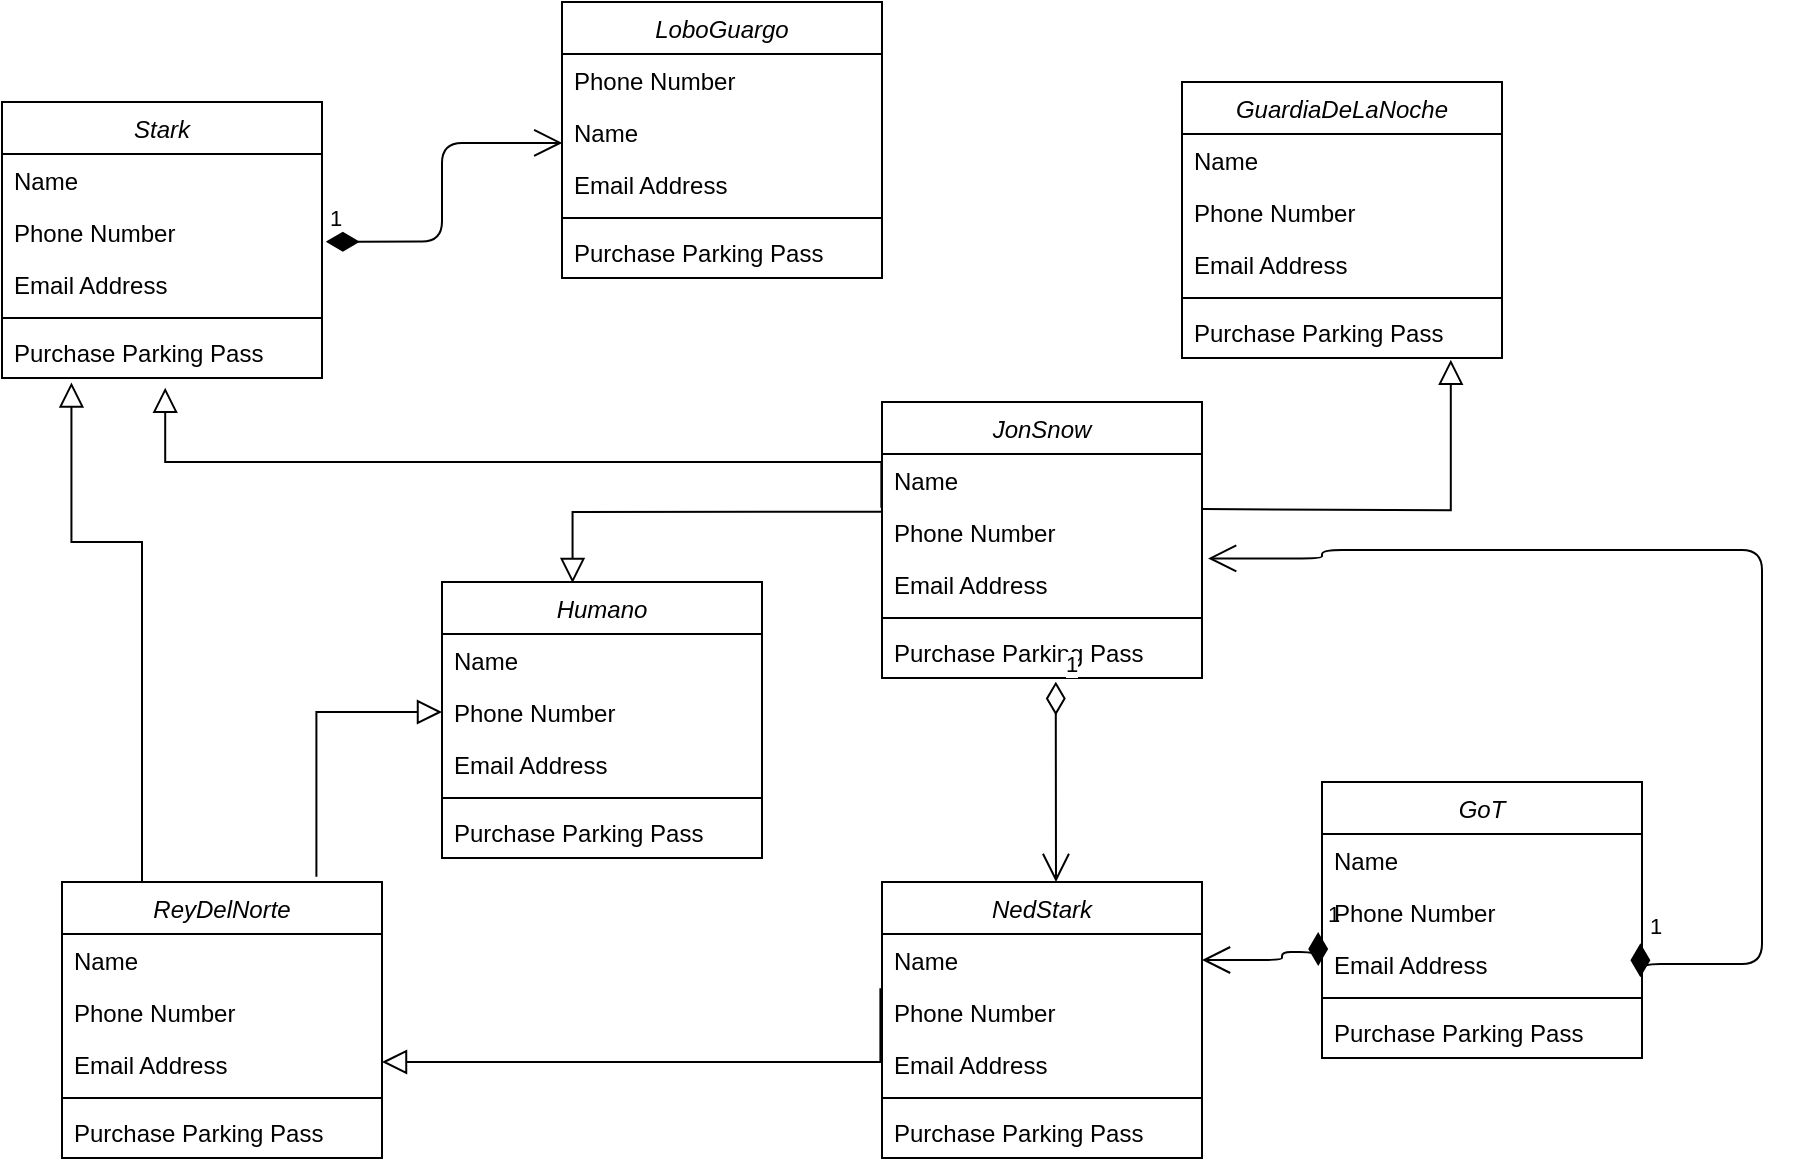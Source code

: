 <mxfile version="13.6.6" type="github">
  <diagram id="C5RBs43oDa-KdzZeNtuy" name="Page-1">
    <mxGraphModel dx="1038" dy="580" grid="1" gridSize="10" guides="1" tooltips="1" connect="1" arrows="1" fold="1" page="1" pageScale="1" pageWidth="827" pageHeight="1169" math="0" shadow="0">
      <root>
        <mxCell id="WIyWlLk6GJQsqaUBKTNV-0" />
        <mxCell id="WIyWlLk6GJQsqaUBKTNV-1" parent="WIyWlLk6GJQsqaUBKTNV-0" />
        <mxCell id="zkfFHV4jXpPFQw0GAbJ--12" value="" style="endArrow=block;endSize=10;endFill=0;shadow=0;strokeWidth=1;rounded=0;edgeStyle=elbowEdgeStyle;elbow=vertical;exitX=0.795;exitY=-0.019;exitDx=0;exitDy=0;entryX=0;entryY=0.5;entryDx=0;entryDy=0;exitPerimeter=0;" parent="WIyWlLk6GJQsqaUBKTNV-1" source="v9FpdA5-NVHmIm3Xt7HI-14" target="zkfFHV4jXpPFQw0GAbJ--2" edge="1">
          <mxGeometry width="160" relative="1" as="geometry">
            <mxPoint x="210" y="358.58" as="sourcePoint" />
            <mxPoint x="340" y="358.58" as="targetPoint" />
            <Array as="points">
              <mxPoint x="180" y="855" />
            </Array>
          </mxGeometry>
        </mxCell>
        <mxCell id="v9FpdA5-NVHmIm3Xt7HI-50" value="1" style="endArrow=open;html=1;endSize=12;startArrow=diamondThin;startSize=14;startFill=1;edgeStyle=orthogonalEdgeStyle;align=left;verticalAlign=bottom;exitX=0.995;exitY=0.1;exitDx=0;exitDy=0;exitPerimeter=0;entryX=1.019;entryY=0.008;entryDx=0;entryDy=0;entryPerimeter=0;" edge="1" parent="WIyWlLk6GJQsqaUBKTNV-1" source="v9FpdA5-NVHmIm3Xt7HI-35" target="v9FpdA5-NVHmIm3Xt7HI-41">
          <mxGeometry x="-1" y="3" relative="1" as="geometry">
            <mxPoint x="260" y="820" as="sourcePoint" />
            <mxPoint x="420" y="820" as="targetPoint" />
            <Array as="points">
              <mxPoint x="880" y="981" />
              <mxPoint x="880" y="774" />
              <mxPoint x="660" y="774" />
              <mxPoint x="660" y="778" />
            </Array>
          </mxGeometry>
        </mxCell>
        <mxCell id="v9FpdA5-NVHmIm3Xt7HI-38" value="JonSnow" style="swimlane;fontStyle=2;align=center;verticalAlign=top;childLayout=stackLayout;horizontal=1;startSize=26;horizontalStack=0;resizeParent=1;resizeLast=0;collapsible=1;marginBottom=0;rounded=0;shadow=0;strokeWidth=1;" vertex="1" parent="WIyWlLk6GJQsqaUBKTNV-1">
          <mxGeometry x="440" y="700" width="160" height="138" as="geometry">
            <mxRectangle x="230" y="140" width="160" height="26" as="alternateBounds" />
          </mxGeometry>
        </mxCell>
        <mxCell id="v9FpdA5-NVHmIm3Xt7HI-39" value="Name" style="text;align=left;verticalAlign=top;spacingLeft=4;spacingRight=4;overflow=hidden;rotatable=0;points=[[0,0.5],[1,0.5]];portConstraint=eastwest;" vertex="1" parent="v9FpdA5-NVHmIm3Xt7HI-38">
          <mxGeometry y="26" width="160" height="26" as="geometry" />
        </mxCell>
        <mxCell id="v9FpdA5-NVHmIm3Xt7HI-40" value="Phone Number" style="text;align=left;verticalAlign=top;spacingLeft=4;spacingRight=4;overflow=hidden;rotatable=0;points=[[0,0.5],[1,0.5]];portConstraint=eastwest;rounded=0;shadow=0;html=0;" vertex="1" parent="v9FpdA5-NVHmIm3Xt7HI-38">
          <mxGeometry y="52" width="160" height="26" as="geometry" />
        </mxCell>
        <mxCell id="v9FpdA5-NVHmIm3Xt7HI-41" value="Email Address" style="text;align=left;verticalAlign=top;spacingLeft=4;spacingRight=4;overflow=hidden;rotatable=0;points=[[0,0.5],[1,0.5]];portConstraint=eastwest;rounded=0;shadow=0;html=0;" vertex="1" parent="v9FpdA5-NVHmIm3Xt7HI-38">
          <mxGeometry y="78" width="160" height="26" as="geometry" />
        </mxCell>
        <mxCell id="v9FpdA5-NVHmIm3Xt7HI-42" value="" style="line;html=1;strokeWidth=1;align=left;verticalAlign=middle;spacingTop=-1;spacingLeft=3;spacingRight=3;rotatable=0;labelPosition=right;points=[];portConstraint=eastwest;" vertex="1" parent="v9FpdA5-NVHmIm3Xt7HI-38">
          <mxGeometry y="104" width="160" height="8" as="geometry" />
        </mxCell>
        <mxCell id="v9FpdA5-NVHmIm3Xt7HI-43" value="Purchase Parking Pass" style="text;align=left;verticalAlign=top;spacingLeft=4;spacingRight=4;overflow=hidden;rotatable=0;points=[[0,0.5],[1,0.5]];portConstraint=eastwest;" vertex="1" parent="v9FpdA5-NVHmIm3Xt7HI-38">
          <mxGeometry y="112" width="160" height="26" as="geometry" />
        </mxCell>
        <mxCell id="v9FpdA5-NVHmIm3Xt7HI-51" value="1" style="endArrow=open;html=1;endSize=12;startArrow=diamondThin;startSize=14;startFill=1;edgeStyle=orthogonalEdgeStyle;align=left;verticalAlign=bottom;exitX=-0.012;exitY=-0.115;exitDx=0;exitDy=0;exitPerimeter=0;" edge="1" parent="WIyWlLk6GJQsqaUBKTNV-1" source="v9FpdA5-NVHmIm3Xt7HI-35" target="v9FpdA5-NVHmIm3Xt7HI-45">
          <mxGeometry x="-1" y="3" relative="1" as="geometry">
            <mxPoint x="190.0" y="820.0" as="sourcePoint" />
            <mxPoint x="640" y="1180" as="targetPoint" />
            <Array as="points">
              <mxPoint x="640" y="975" />
              <mxPoint x="640" y="979" />
            </Array>
          </mxGeometry>
        </mxCell>
        <mxCell id="v9FpdA5-NVHmIm3Xt7HI-44" value="NedStark" style="swimlane;fontStyle=2;align=center;verticalAlign=top;childLayout=stackLayout;horizontal=1;startSize=26;horizontalStack=0;resizeParent=1;resizeLast=0;collapsible=1;marginBottom=0;rounded=0;shadow=0;strokeWidth=1;" vertex="1" parent="WIyWlLk6GJQsqaUBKTNV-1">
          <mxGeometry x="440" y="940" width="160" height="138" as="geometry">
            <mxRectangle x="230" y="140" width="160" height="26" as="alternateBounds" />
          </mxGeometry>
        </mxCell>
        <mxCell id="v9FpdA5-NVHmIm3Xt7HI-45" value="Name" style="text;align=left;verticalAlign=top;spacingLeft=4;spacingRight=4;overflow=hidden;rotatable=0;points=[[0,0.5],[1,0.5]];portConstraint=eastwest;" vertex="1" parent="v9FpdA5-NVHmIm3Xt7HI-44">
          <mxGeometry y="26" width="160" height="26" as="geometry" />
        </mxCell>
        <mxCell id="v9FpdA5-NVHmIm3Xt7HI-46" value="Phone Number" style="text;align=left;verticalAlign=top;spacingLeft=4;spacingRight=4;overflow=hidden;rotatable=0;points=[[0,0.5],[1,0.5]];portConstraint=eastwest;rounded=0;shadow=0;html=0;" vertex="1" parent="v9FpdA5-NVHmIm3Xt7HI-44">
          <mxGeometry y="52" width="160" height="26" as="geometry" />
        </mxCell>
        <mxCell id="v9FpdA5-NVHmIm3Xt7HI-47" value="Email Address" style="text;align=left;verticalAlign=top;spacingLeft=4;spacingRight=4;overflow=hidden;rotatable=0;points=[[0,0.5],[1,0.5]];portConstraint=eastwest;rounded=0;shadow=0;html=0;" vertex="1" parent="v9FpdA5-NVHmIm3Xt7HI-44">
          <mxGeometry y="78" width="160" height="26" as="geometry" />
        </mxCell>
        <mxCell id="v9FpdA5-NVHmIm3Xt7HI-48" value="" style="line;html=1;strokeWidth=1;align=left;verticalAlign=middle;spacingTop=-1;spacingLeft=3;spacingRight=3;rotatable=0;labelPosition=right;points=[];portConstraint=eastwest;" vertex="1" parent="v9FpdA5-NVHmIm3Xt7HI-44">
          <mxGeometry y="104" width="160" height="8" as="geometry" />
        </mxCell>
        <mxCell id="v9FpdA5-NVHmIm3Xt7HI-49" value="Purchase Parking Pass" style="text;align=left;verticalAlign=top;spacingLeft=4;spacingRight=4;overflow=hidden;rotatable=0;points=[[0,0.5],[1,0.5]];portConstraint=eastwest;" vertex="1" parent="v9FpdA5-NVHmIm3Xt7HI-44">
          <mxGeometry y="112" width="160" height="26" as="geometry" />
        </mxCell>
        <mxCell id="v9FpdA5-NVHmIm3Xt7HI-53" value="1" style="endArrow=open;html=1;endSize=12;startArrow=diamondThin;startSize=14;startFill=0;edgeStyle=orthogonalEdgeStyle;align=left;verticalAlign=bottom;exitX=0.543;exitY=1.07;exitDx=0;exitDy=0;exitPerimeter=0;" edge="1" parent="WIyWlLk6GJQsqaUBKTNV-1" source="v9FpdA5-NVHmIm3Xt7HI-43">
          <mxGeometry x="-1" y="3" relative="1" as="geometry">
            <mxPoint x="510" y="870" as="sourcePoint" />
            <mxPoint x="527" y="940" as="targetPoint" />
            <Array as="points">
              <mxPoint x="527" y="860" />
              <mxPoint x="527" y="940" />
            </Array>
          </mxGeometry>
        </mxCell>
        <mxCell id="v9FpdA5-NVHmIm3Xt7HI-54" value="1" style="endArrow=open;html=1;endSize=12;startArrow=diamondThin;startSize=14;startFill=1;edgeStyle=orthogonalEdgeStyle;align=left;verticalAlign=bottom;exitX=1.012;exitY=0.686;exitDx=0;exitDy=0;exitPerimeter=0;entryX=0.001;entryY=0.711;entryDx=0;entryDy=0;entryPerimeter=0;" edge="1" parent="WIyWlLk6GJQsqaUBKTNV-1" source="v9FpdA5-NVHmIm3Xt7HI-9" target="v9FpdA5-NVHmIm3Xt7HI-2">
          <mxGeometry x="-1" y="3" relative="1" as="geometry">
            <mxPoint x="210" y="616.41" as="sourcePoint" />
            <mxPoint x="370" y="616.41" as="targetPoint" />
          </mxGeometry>
        </mxCell>
        <mxCell id="v9FpdA5-NVHmIm3Xt7HI-56" value="" style="endArrow=block;endSize=10;endFill=0;shadow=0;strokeWidth=1;rounded=0;edgeStyle=elbowEdgeStyle;elbow=vertical;exitX=0.25;exitY=0;exitDx=0;exitDy=0;entryX=0.217;entryY=1.085;entryDx=0;entryDy=0;entryPerimeter=0;" edge="1" parent="WIyWlLk6GJQsqaUBKTNV-1" source="v9FpdA5-NVHmIm3Xt7HI-14" target="v9FpdA5-NVHmIm3Xt7HI-12">
          <mxGeometry width="160" relative="1" as="geometry">
            <mxPoint y="480" as="sourcePoint" />
            <mxPoint x="137" y="710" as="targetPoint" />
            <Array as="points">
              <mxPoint y="770" />
            </Array>
          </mxGeometry>
        </mxCell>
        <mxCell id="v9FpdA5-NVHmIm3Xt7HI-57" value="" style="endArrow=block;endSize=10;endFill=0;shadow=0;strokeWidth=1;rounded=0;edgeStyle=elbowEdgeStyle;elbow=vertical;entryX=0.408;entryY=0.004;entryDx=0;entryDy=0;exitX=-0.002;exitY=0.109;exitDx=0;exitDy=0;exitPerimeter=0;entryPerimeter=0;" edge="1" parent="WIyWlLk6GJQsqaUBKTNV-1" source="v9FpdA5-NVHmIm3Xt7HI-40" target="zkfFHV4jXpPFQw0GAbJ--0">
          <mxGeometry width="160" relative="1" as="geometry">
            <mxPoint x="400" y="740" as="sourcePoint" />
            <mxPoint x="400" y="500" as="targetPoint" />
            <Array as="points">
              <mxPoint x="410" y="755" />
            </Array>
          </mxGeometry>
        </mxCell>
        <mxCell id="v9FpdA5-NVHmIm3Xt7HI-58" value="" style="endArrow=block;endSize=10;endFill=0;shadow=0;strokeWidth=1;rounded=0;edgeStyle=elbowEdgeStyle;elbow=vertical;entryX=0.51;entryY=1.186;entryDx=0;entryDy=0;entryPerimeter=0;exitX=-0.002;exitY=0.032;exitDx=0;exitDy=0;exitPerimeter=0;" edge="1" parent="WIyWlLk6GJQsqaUBKTNV-1" source="v9FpdA5-NVHmIm3Xt7HI-40" target="v9FpdA5-NVHmIm3Xt7HI-12">
          <mxGeometry width="160" relative="1" as="geometry">
            <mxPoint x="400" y="754" as="sourcePoint" />
            <mxPoint x="210" y="700" as="targetPoint" />
            <Array as="points">
              <mxPoint x="310" y="730" />
            </Array>
          </mxGeometry>
        </mxCell>
        <mxCell id="v9FpdA5-NVHmIm3Xt7HI-60" value="" style="endArrow=block;endSize=10;endFill=0;shadow=0;strokeWidth=1;rounded=0;edgeStyle=elbowEdgeStyle;elbow=vertical;entryX=0.84;entryY=1.032;entryDx=0;entryDy=0;exitX=1.002;exitY=0.058;exitDx=0;exitDy=0;exitPerimeter=0;entryPerimeter=0;" edge="1" parent="WIyWlLk6GJQsqaUBKTNV-1" source="v9FpdA5-NVHmIm3Xt7HI-40" target="v9FpdA5-NVHmIm3Xt7HI-31">
          <mxGeometry width="160" relative="1" as="geometry">
            <mxPoint x="766" y="754.004" as="sourcePoint" />
            <mxPoint x="750" y="430.004" as="targetPoint" />
            <Array as="points">
              <mxPoint x="736.32" y="754.17" />
            </Array>
          </mxGeometry>
        </mxCell>
        <mxCell id="v9FpdA5-NVHmIm3Xt7HI-61" value="" style="endArrow=block;endSize=10;endFill=0;shadow=0;strokeWidth=1;rounded=0;edgeStyle=elbowEdgeStyle;elbow=vertical;exitX=-0.005;exitY=0.041;exitDx=0;exitDy=0;exitPerimeter=0;entryX=1;entryY=0.462;entryDx=0;entryDy=0;entryPerimeter=0;" edge="1" parent="WIyWlLk6GJQsqaUBKTNV-1" source="v9FpdA5-NVHmIm3Xt7HI-46" target="v9FpdA5-NVHmIm3Xt7HI-17">
          <mxGeometry width="160" relative="1" as="geometry">
            <mxPoint x="276.0" y="854.004" as="sourcePoint" />
            <mxPoint x="240" y="1020" as="targetPoint" />
            <Array as="points">
              <mxPoint x="320" y="1030" />
            </Array>
          </mxGeometry>
        </mxCell>
        <mxCell id="v9FpdA5-NVHmIm3Xt7HI-26" value="GuardiaDeLaNoche" style="swimlane;fontStyle=2;align=center;verticalAlign=top;childLayout=stackLayout;horizontal=1;startSize=26;horizontalStack=0;resizeParent=1;resizeLast=0;collapsible=1;marginBottom=0;rounded=0;shadow=0;strokeWidth=1;" vertex="1" parent="WIyWlLk6GJQsqaUBKTNV-1">
          <mxGeometry x="590" y="540" width="160" height="138" as="geometry">
            <mxRectangle x="230" y="140" width="160" height="26" as="alternateBounds" />
          </mxGeometry>
        </mxCell>
        <mxCell id="v9FpdA5-NVHmIm3Xt7HI-27" value="Name" style="text;align=left;verticalAlign=top;spacingLeft=4;spacingRight=4;overflow=hidden;rotatable=0;points=[[0,0.5],[1,0.5]];portConstraint=eastwest;" vertex="1" parent="v9FpdA5-NVHmIm3Xt7HI-26">
          <mxGeometry y="26" width="160" height="26" as="geometry" />
        </mxCell>
        <mxCell id="v9FpdA5-NVHmIm3Xt7HI-28" value="Phone Number" style="text;align=left;verticalAlign=top;spacingLeft=4;spacingRight=4;overflow=hidden;rotatable=0;points=[[0,0.5],[1,0.5]];portConstraint=eastwest;rounded=0;shadow=0;html=0;" vertex="1" parent="v9FpdA5-NVHmIm3Xt7HI-26">
          <mxGeometry y="52" width="160" height="26" as="geometry" />
        </mxCell>
        <mxCell id="v9FpdA5-NVHmIm3Xt7HI-29" value="Email Address" style="text;align=left;verticalAlign=top;spacingLeft=4;spacingRight=4;overflow=hidden;rotatable=0;points=[[0,0.5],[1,0.5]];portConstraint=eastwest;rounded=0;shadow=0;html=0;" vertex="1" parent="v9FpdA5-NVHmIm3Xt7HI-26">
          <mxGeometry y="78" width="160" height="26" as="geometry" />
        </mxCell>
        <mxCell id="v9FpdA5-NVHmIm3Xt7HI-30" value="" style="line;html=1;strokeWidth=1;align=left;verticalAlign=middle;spacingTop=-1;spacingLeft=3;spacingRight=3;rotatable=0;labelPosition=right;points=[];portConstraint=eastwest;" vertex="1" parent="v9FpdA5-NVHmIm3Xt7HI-26">
          <mxGeometry y="104" width="160" height="8" as="geometry" />
        </mxCell>
        <mxCell id="v9FpdA5-NVHmIm3Xt7HI-31" value="Purchase Parking Pass" style="text;align=left;verticalAlign=top;spacingLeft=4;spacingRight=4;overflow=hidden;rotatable=0;points=[[0,0.5],[1,0.5]];portConstraint=eastwest;" vertex="1" parent="v9FpdA5-NVHmIm3Xt7HI-26">
          <mxGeometry y="112" width="160" height="26" as="geometry" />
        </mxCell>
        <mxCell id="v9FpdA5-NVHmIm3Xt7HI-14" value="ReyDelNorte" style="swimlane;fontStyle=2;align=center;verticalAlign=top;childLayout=stackLayout;horizontal=1;startSize=26;horizontalStack=0;resizeParent=1;resizeLast=0;collapsible=1;marginBottom=0;rounded=0;shadow=0;strokeWidth=1;" vertex="1" parent="WIyWlLk6GJQsqaUBKTNV-1">
          <mxGeometry x="30" y="940" width="160" height="138" as="geometry">
            <mxRectangle x="230" y="140" width="160" height="26" as="alternateBounds" />
          </mxGeometry>
        </mxCell>
        <mxCell id="v9FpdA5-NVHmIm3Xt7HI-15" value="Name" style="text;align=left;verticalAlign=top;spacingLeft=4;spacingRight=4;overflow=hidden;rotatable=0;points=[[0,0.5],[1,0.5]];portConstraint=eastwest;" vertex="1" parent="v9FpdA5-NVHmIm3Xt7HI-14">
          <mxGeometry y="26" width="160" height="26" as="geometry" />
        </mxCell>
        <mxCell id="v9FpdA5-NVHmIm3Xt7HI-16" value="Phone Number" style="text;align=left;verticalAlign=top;spacingLeft=4;spacingRight=4;overflow=hidden;rotatable=0;points=[[0,0.5],[1,0.5]];portConstraint=eastwest;rounded=0;shadow=0;html=0;" vertex="1" parent="v9FpdA5-NVHmIm3Xt7HI-14">
          <mxGeometry y="52" width="160" height="26" as="geometry" />
        </mxCell>
        <mxCell id="v9FpdA5-NVHmIm3Xt7HI-17" value="Email Address" style="text;align=left;verticalAlign=top;spacingLeft=4;spacingRight=4;overflow=hidden;rotatable=0;points=[[0,0.5],[1,0.5]];portConstraint=eastwest;rounded=0;shadow=0;html=0;" vertex="1" parent="v9FpdA5-NVHmIm3Xt7HI-14">
          <mxGeometry y="78" width="160" height="26" as="geometry" />
        </mxCell>
        <mxCell id="v9FpdA5-NVHmIm3Xt7HI-18" value="" style="line;html=1;strokeWidth=1;align=left;verticalAlign=middle;spacingTop=-1;spacingLeft=3;spacingRight=3;rotatable=0;labelPosition=right;points=[];portConstraint=eastwest;" vertex="1" parent="v9FpdA5-NVHmIm3Xt7HI-14">
          <mxGeometry y="104" width="160" height="8" as="geometry" />
        </mxCell>
        <mxCell id="v9FpdA5-NVHmIm3Xt7HI-19" value="Purchase Parking Pass" style="text;align=left;verticalAlign=top;spacingLeft=4;spacingRight=4;overflow=hidden;rotatable=0;points=[[0,0.5],[1,0.5]];portConstraint=eastwest;" vertex="1" parent="v9FpdA5-NVHmIm3Xt7HI-14">
          <mxGeometry y="112" width="160" height="26" as="geometry" />
        </mxCell>
        <mxCell id="zkfFHV4jXpPFQw0GAbJ--0" value="Humano" style="swimlane;fontStyle=2;align=center;verticalAlign=top;childLayout=stackLayout;horizontal=1;startSize=26;horizontalStack=0;resizeParent=1;resizeLast=0;collapsible=1;marginBottom=0;rounded=0;shadow=0;strokeWidth=1;" parent="WIyWlLk6GJQsqaUBKTNV-1" vertex="1">
          <mxGeometry x="220" y="790" width="160" height="138" as="geometry">
            <mxRectangle x="230" y="140" width="160" height="26" as="alternateBounds" />
          </mxGeometry>
        </mxCell>
        <mxCell id="zkfFHV4jXpPFQw0GAbJ--1" value="Name" style="text;align=left;verticalAlign=top;spacingLeft=4;spacingRight=4;overflow=hidden;rotatable=0;points=[[0,0.5],[1,0.5]];portConstraint=eastwest;" parent="zkfFHV4jXpPFQw0GAbJ--0" vertex="1">
          <mxGeometry y="26" width="160" height="26" as="geometry" />
        </mxCell>
        <mxCell id="zkfFHV4jXpPFQw0GAbJ--2" value="Phone Number" style="text;align=left;verticalAlign=top;spacingLeft=4;spacingRight=4;overflow=hidden;rotatable=0;points=[[0,0.5],[1,0.5]];portConstraint=eastwest;rounded=0;shadow=0;html=0;" parent="zkfFHV4jXpPFQw0GAbJ--0" vertex="1">
          <mxGeometry y="52" width="160" height="26" as="geometry" />
        </mxCell>
        <mxCell id="zkfFHV4jXpPFQw0GAbJ--3" value="Email Address" style="text;align=left;verticalAlign=top;spacingLeft=4;spacingRight=4;overflow=hidden;rotatable=0;points=[[0,0.5],[1,0.5]];portConstraint=eastwest;rounded=0;shadow=0;html=0;" parent="zkfFHV4jXpPFQw0GAbJ--0" vertex="1">
          <mxGeometry y="78" width="160" height="26" as="geometry" />
        </mxCell>
        <mxCell id="zkfFHV4jXpPFQw0GAbJ--4" value="" style="line;html=1;strokeWidth=1;align=left;verticalAlign=middle;spacingTop=-1;spacingLeft=3;spacingRight=3;rotatable=0;labelPosition=right;points=[];portConstraint=eastwest;" parent="zkfFHV4jXpPFQw0GAbJ--0" vertex="1">
          <mxGeometry y="104" width="160" height="8" as="geometry" />
        </mxCell>
        <mxCell id="zkfFHV4jXpPFQw0GAbJ--5" value="Purchase Parking Pass" style="text;align=left;verticalAlign=top;spacingLeft=4;spacingRight=4;overflow=hidden;rotatable=0;points=[[0,0.5],[1,0.5]];portConstraint=eastwest;" parent="zkfFHV4jXpPFQw0GAbJ--0" vertex="1">
          <mxGeometry y="112" width="160" height="26" as="geometry" />
        </mxCell>
        <mxCell id="v9FpdA5-NVHmIm3Xt7HI-7" value="Stark" style="swimlane;fontStyle=2;align=center;verticalAlign=top;childLayout=stackLayout;horizontal=1;startSize=26;horizontalStack=0;resizeParent=1;resizeLast=0;collapsible=1;marginBottom=0;rounded=0;shadow=0;strokeWidth=1;" vertex="1" parent="WIyWlLk6GJQsqaUBKTNV-1">
          <mxGeometry y="550" width="160" height="138" as="geometry">
            <mxRectangle x="230" y="140" width="160" height="26" as="alternateBounds" />
          </mxGeometry>
        </mxCell>
        <mxCell id="v9FpdA5-NVHmIm3Xt7HI-8" value="Name" style="text;align=left;verticalAlign=top;spacingLeft=4;spacingRight=4;overflow=hidden;rotatable=0;points=[[0,0.5],[1,0.5]];portConstraint=eastwest;" vertex="1" parent="v9FpdA5-NVHmIm3Xt7HI-7">
          <mxGeometry y="26" width="160" height="26" as="geometry" />
        </mxCell>
        <mxCell id="v9FpdA5-NVHmIm3Xt7HI-9" value="Phone Number" style="text;align=left;verticalAlign=top;spacingLeft=4;spacingRight=4;overflow=hidden;rotatable=0;points=[[0,0.5],[1,0.5]];portConstraint=eastwest;rounded=0;shadow=0;html=0;" vertex="1" parent="v9FpdA5-NVHmIm3Xt7HI-7">
          <mxGeometry y="52" width="160" height="26" as="geometry" />
        </mxCell>
        <mxCell id="v9FpdA5-NVHmIm3Xt7HI-10" value="Email Address" style="text;align=left;verticalAlign=top;spacingLeft=4;spacingRight=4;overflow=hidden;rotatable=0;points=[[0,0.5],[1,0.5]];portConstraint=eastwest;rounded=0;shadow=0;html=0;" vertex="1" parent="v9FpdA5-NVHmIm3Xt7HI-7">
          <mxGeometry y="78" width="160" height="26" as="geometry" />
        </mxCell>
        <mxCell id="v9FpdA5-NVHmIm3Xt7HI-11" value="" style="line;html=1;strokeWidth=1;align=left;verticalAlign=middle;spacingTop=-1;spacingLeft=3;spacingRight=3;rotatable=0;labelPosition=right;points=[];portConstraint=eastwest;" vertex="1" parent="v9FpdA5-NVHmIm3Xt7HI-7">
          <mxGeometry y="104" width="160" height="8" as="geometry" />
        </mxCell>
        <mxCell id="v9FpdA5-NVHmIm3Xt7HI-12" value="Purchase Parking Pass" style="text;align=left;verticalAlign=top;spacingLeft=4;spacingRight=4;overflow=hidden;rotatable=0;points=[[0,0.5],[1,0.5]];portConstraint=eastwest;" vertex="1" parent="v9FpdA5-NVHmIm3Xt7HI-7">
          <mxGeometry y="112" width="160" height="26" as="geometry" />
        </mxCell>
        <mxCell id="v9FpdA5-NVHmIm3Xt7HI-1" value="LoboGuargo" style="swimlane;fontStyle=2;align=center;verticalAlign=top;childLayout=stackLayout;horizontal=1;startSize=26;horizontalStack=0;resizeParent=1;resizeLast=0;collapsible=1;marginBottom=0;rounded=0;shadow=0;strokeWidth=1;" vertex="1" parent="WIyWlLk6GJQsqaUBKTNV-1">
          <mxGeometry x="280" y="500" width="160" height="138" as="geometry">
            <mxRectangle x="230" y="140" width="160" height="26" as="alternateBounds" />
          </mxGeometry>
        </mxCell>
        <mxCell id="v9FpdA5-NVHmIm3Xt7HI-3" value="Phone Number" style="text;align=left;verticalAlign=top;spacingLeft=4;spacingRight=4;overflow=hidden;rotatable=0;points=[[0,0.5],[1,0.5]];portConstraint=eastwest;rounded=0;shadow=0;html=0;" vertex="1" parent="v9FpdA5-NVHmIm3Xt7HI-1">
          <mxGeometry y="26" width="160" height="26" as="geometry" />
        </mxCell>
        <mxCell id="v9FpdA5-NVHmIm3Xt7HI-2" value="Name" style="text;align=left;verticalAlign=top;spacingLeft=4;spacingRight=4;overflow=hidden;rotatable=0;points=[[0,0.5],[1,0.5]];portConstraint=eastwest;" vertex="1" parent="v9FpdA5-NVHmIm3Xt7HI-1">
          <mxGeometry y="52" width="160" height="26" as="geometry" />
        </mxCell>
        <mxCell id="v9FpdA5-NVHmIm3Xt7HI-4" value="Email Address" style="text;align=left;verticalAlign=top;spacingLeft=4;spacingRight=4;overflow=hidden;rotatable=0;points=[[0,0.5],[1,0.5]];portConstraint=eastwest;rounded=0;shadow=0;html=0;" vertex="1" parent="v9FpdA5-NVHmIm3Xt7HI-1">
          <mxGeometry y="78" width="160" height="26" as="geometry" />
        </mxCell>
        <mxCell id="v9FpdA5-NVHmIm3Xt7HI-5" value="" style="line;html=1;strokeWidth=1;align=left;verticalAlign=middle;spacingTop=-1;spacingLeft=3;spacingRight=3;rotatable=0;labelPosition=right;points=[];portConstraint=eastwest;" vertex="1" parent="v9FpdA5-NVHmIm3Xt7HI-1">
          <mxGeometry y="104" width="160" height="8" as="geometry" />
        </mxCell>
        <mxCell id="v9FpdA5-NVHmIm3Xt7HI-6" value="Purchase Parking Pass" style="text;align=left;verticalAlign=top;spacingLeft=4;spacingRight=4;overflow=hidden;rotatable=0;points=[[0,0.5],[1,0.5]];portConstraint=eastwest;" vertex="1" parent="v9FpdA5-NVHmIm3Xt7HI-1">
          <mxGeometry y="112" width="160" height="26" as="geometry" />
        </mxCell>
        <mxCell id="v9FpdA5-NVHmIm3Xt7HI-32" value="GoT" style="swimlane;fontStyle=2;align=center;verticalAlign=top;childLayout=stackLayout;horizontal=1;startSize=26;horizontalStack=0;resizeParent=1;resizeLast=0;collapsible=1;marginBottom=0;rounded=0;shadow=0;strokeWidth=1;" vertex="1" parent="WIyWlLk6GJQsqaUBKTNV-1">
          <mxGeometry x="660" y="890" width="160" height="138" as="geometry">
            <mxRectangle x="230" y="140" width="160" height="26" as="alternateBounds" />
          </mxGeometry>
        </mxCell>
        <mxCell id="v9FpdA5-NVHmIm3Xt7HI-33" value="Name" style="text;align=left;verticalAlign=top;spacingLeft=4;spacingRight=4;overflow=hidden;rotatable=0;points=[[0,0.5],[1,0.5]];portConstraint=eastwest;" vertex="1" parent="v9FpdA5-NVHmIm3Xt7HI-32">
          <mxGeometry y="26" width="160" height="26" as="geometry" />
        </mxCell>
        <mxCell id="v9FpdA5-NVHmIm3Xt7HI-34" value="Phone Number" style="text;align=left;verticalAlign=top;spacingLeft=4;spacingRight=4;overflow=hidden;rotatable=0;points=[[0,0.5],[1,0.5]];portConstraint=eastwest;rounded=0;shadow=0;html=0;" vertex="1" parent="v9FpdA5-NVHmIm3Xt7HI-32">
          <mxGeometry y="52" width="160" height="26" as="geometry" />
        </mxCell>
        <mxCell id="v9FpdA5-NVHmIm3Xt7HI-35" value="Email Address" style="text;align=left;verticalAlign=top;spacingLeft=4;spacingRight=4;overflow=hidden;rotatable=0;points=[[0,0.5],[1,0.5]];portConstraint=eastwest;rounded=0;shadow=0;html=0;" vertex="1" parent="v9FpdA5-NVHmIm3Xt7HI-32">
          <mxGeometry y="78" width="160" height="26" as="geometry" />
        </mxCell>
        <mxCell id="v9FpdA5-NVHmIm3Xt7HI-36" value="" style="line;html=1;strokeWidth=1;align=left;verticalAlign=middle;spacingTop=-1;spacingLeft=3;spacingRight=3;rotatable=0;labelPosition=right;points=[];portConstraint=eastwest;" vertex="1" parent="v9FpdA5-NVHmIm3Xt7HI-32">
          <mxGeometry y="104" width="160" height="8" as="geometry" />
        </mxCell>
        <mxCell id="v9FpdA5-NVHmIm3Xt7HI-37" value="Purchase Parking Pass" style="text;align=left;verticalAlign=top;spacingLeft=4;spacingRight=4;overflow=hidden;rotatable=0;points=[[0,0.5],[1,0.5]];portConstraint=eastwest;" vertex="1" parent="v9FpdA5-NVHmIm3Xt7HI-32">
          <mxGeometry y="112" width="160" height="26" as="geometry" />
        </mxCell>
      </root>
    </mxGraphModel>
  </diagram>
</mxfile>
